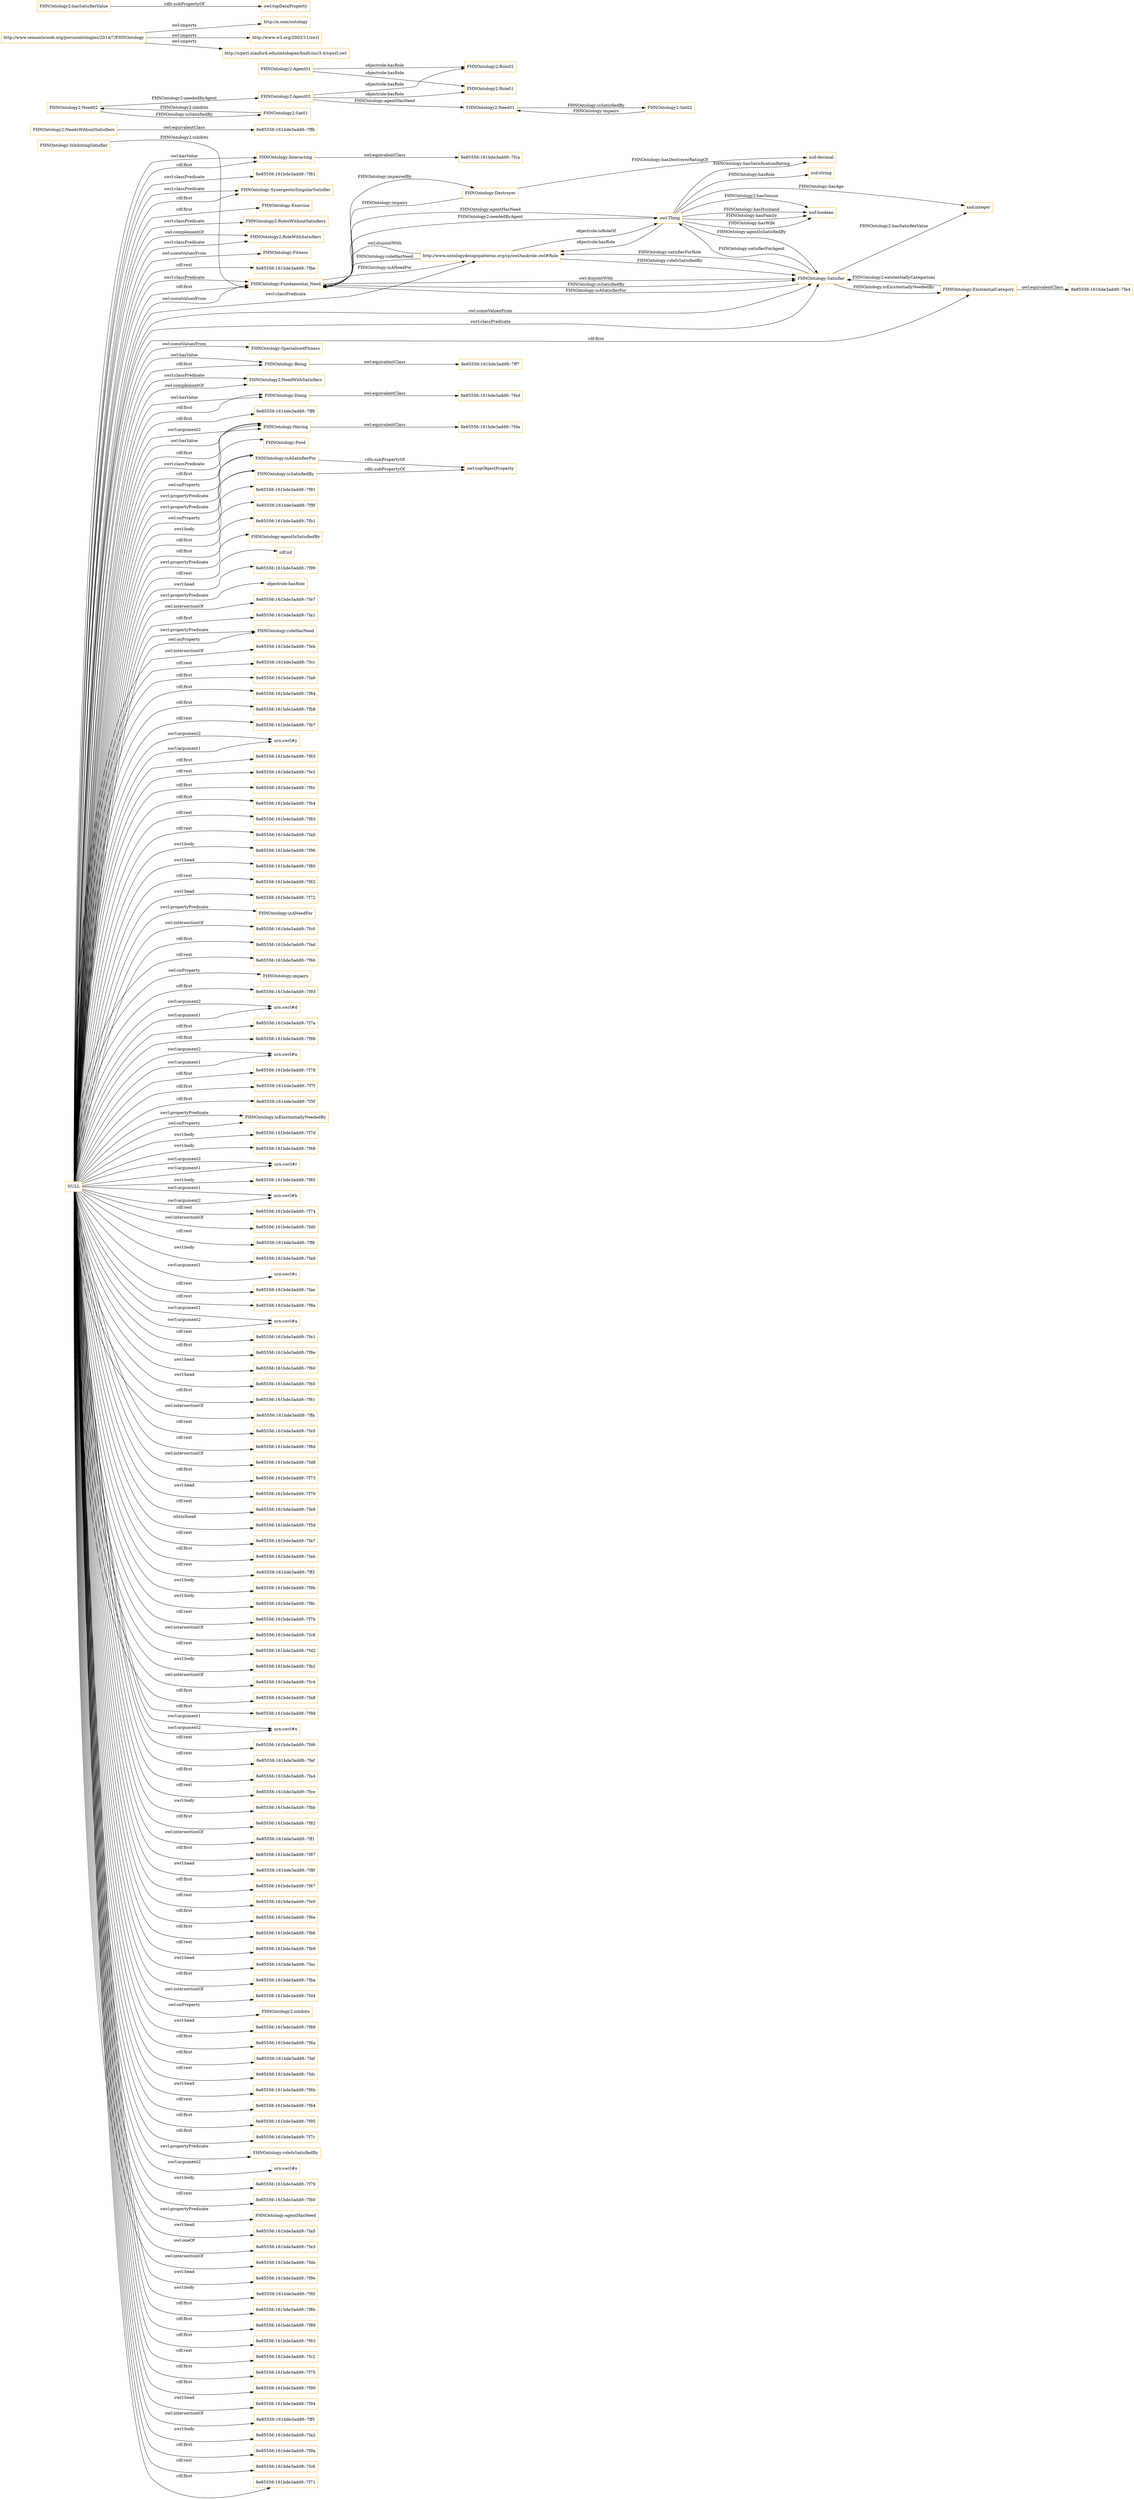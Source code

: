 digraph ar2dtool_diagram { 
rankdir=LR;
size="1501"
node [shape = rectangle, color="orange"]; "8e85556:161bde3add9:-7fca" "8e85556:161bde3add9:-7f81" "8e85556:161bde3add9:-7ff7" "FHNOntology:SynergesticSingularSatisfier" "FHNOntology2:NeedsWithoutSatisfiers" "FHNOntology:Exercise" "FHNOntology:Destroyer" "FHNOntology2:RolesWithoutSatisfiers" "8e85556:161bde3add9:-7fda" "FHNOntology2:RoleWithSatisfiers" "8e85556:161bde3add9:-7fed" "FHNOntology:Fitness" "FHNOntology:Fundamental_Need" "FHNOntology:SpecializedFitness" "FHNOntology:ExistentialCategory" "http://www.ontologydesignpatterns.org/cp/owl/taskrole.owl#Role" "FHNOntology:InhibitingSatisfier" "8e85556:161bde3add9:-7fe4" "FHNOntology:Being" "FHNOntology:Satisfier" "FHNOntology2:NeedWithSatisfiers" "FHNOntology:Doing" "FHNOntology:Interacting" "8e85556:161bde3add9:-7ff9" "FHNOntology:Having" "FHNOntology:Food" "8e85556:161bde3add9:-7ffb" ; /*classes style*/
	"FHNOntology:Interacting" -> "8e85556:161bde3add9:-7fca" [ label = "owl:equivalentClass" ];
	"FHNOntology:isASatisfierFor" -> "owl:topObjectProperty" [ label = "rdfs:subPropertyOf" ];
	"FHNOntology2:Need01" -> "FHNOntology2:Sat02" [ label = "FHNOntology:isSatisfiedBy" ];
	"FHNOntology:Fundamental_Need" -> "FHNOntology:Satisfier" [ label = "owl:disjointWith" ];
	"FHNOntology:Being" -> "8e85556:161bde3add9:-7ff7" [ label = "owl:equivalentClass" ];
	"FHNOntology:Doing" -> "8e85556:161bde3add9:-7fed" [ label = "owl:equivalentClass" ];
	"http://www.ontologydesignpatterns.org/cp/owl/taskrole.owl#Role" -> "FHNOntology:Fundamental_Need" [ label = "owl:disjointWith" ];
	"http://www.semanticweb.org/porco/ontologies/2014/7/FHNOntology" -> "http://a.com/ontology" [ label = "owl:imports" ];
	"http://www.semanticweb.org/porco/ontologies/2014/7/FHNOntology" -> "http://www.w3.org/2003/11/swrl" [ label = "owl:imports" ];
	"http://www.semanticweb.org/porco/ontologies/2014/7/FHNOntology" -> "http://sqwrl.stanford.edu/ontologies/built-ins/3.4/sqwrl.owl" [ label = "owl:imports" ];
	"FHNOntology2:Agent02" -> "FHNOntology2:Need01" [ label = "FHNOntology:agentHasNeed" ];
	"FHNOntology2:Agent02" -> "FHNOntology2:Role02" [ label = "objectrole:hasRole" ];
	"FHNOntology2:Agent02" -> "FHNOntology2:Role01" [ label = "objectrole:hasRole" ];
	"FHNOntology2:Sat02" -> "FHNOntology2:Need01" [ label = "FHNOntology:impairs" ];
	"FHNOntology2:NeedsWithoutSatisfiers" -> "8e85556:161bde3add9:-7ffb" [ label = "owl:equivalentClass" ];
	"NULL" -> "8e85556:161bde3add9:-7f91" [ label = "swrl:body" ];
	"NULL" -> "8e85556:161bde3add9:-7f9f" [ label = "rdf:first" ];
	"NULL" -> "8e85556:161bde3add9:-7fb1" [ label = "rdf:first" ];
	"NULL" -> "FHNOntology:agentIsSatisfiedBy" [ label = "swrl:propertyPredicate" ];
	"NULL" -> "rdf:nil" [ label = "rdf:rest" ];
	"NULL" -> "8e85556:161bde3add9:-7f99" [ label = "swrl:head" ];
	"NULL" -> "objectrole:hasRole" [ label = "swrl:propertyPredicate" ];
	"NULL" -> "8e85556:161bde3add9:-7fe7" [ label = "owl:intersectionOf" ];
	"NULL" -> "8e85556:161bde3add9:-7fa1" [ label = "rdf:first" ];
	"NULL" -> "FHNOntology:roleHasNeed" [ label = "owl:onProperty" ];
	"NULL" -> "8e85556:161bde3add9:-7feb" [ label = "owl:intersectionOf" ];
	"NULL" -> "8e85556:161bde3add9:-7fcc" [ label = "rdf:rest" ];
	"NULL" -> "8e85556:161bde3add9:-7fa6" [ label = "rdf:first" ];
	"NULL" -> "8e85556:161bde3add9:-7f84" [ label = "rdf:first" ];
	"NULL" -> "FHNOntology:Interacting" [ label = "rdf:first" ];
	"NULL" -> "8e85556:161bde3add9:-7fb8" [ label = "rdf:first" ];
	"NULL" -> "8e85556:161bde3add9:-7fb7" [ label = "rdf:rest" ];
	"NULL" -> "urn:swrl#y" [ label = "swrl:argument1" ];
	"NULL" -> "8e85556:161bde3add9:-7f65" [ label = "rdf:first" ];
	"NULL" -> "8e85556:161bde3add9:-7fe2" [ label = "rdf:rest" ];
	"NULL" -> "FHNOntology:Doing" [ label = "rdf:first" ];
	"NULL" -> "8e85556:161bde3add9:-7f6c" [ label = "rdf:first" ];
	"NULL" -> "8e85556:161bde3add9:-7fb4" [ label = "rdf:first" ];
	"NULL" -> "FHNOntology:Satisfier" [ label = "swrl:classPredicate" ];
	"NULL" -> "8e85556:161bde3add9:-7f83" [ label = "rdf:rest" ];
	"NULL" -> "8e85556:161bde3add9:-7fa0" [ label = "rdf:rest" ];
	"NULL" -> "8e85556:161bde3add9:-7f96" [ label = "swrl:body" ];
	"NULL" -> "8e85556:161bde3add9:-7f80" [ label = "swrl:head" ];
	"NULL" -> "8e85556:161bde3add9:-7f62" [ label = "rdf:rest" ];
	"NULL" -> "8e85556:161bde3add9:-7f72" [ label = "swrl:head" ];
	"NULL" -> "FHNOntology:isANeedFor" [ label = "swrl:propertyPredicate" ];
	"NULL" -> "8e85556:161bde3add9:-7fc0" [ label = "owl:intersectionOf" ];
	"NULL" -> "8e85556:161bde3add9:-7fad" [ label = "rdf:first" ];
	"NULL" -> "8e85556:161bde3add9:-7f66" [ label = "rdf:rest" ];
	"NULL" -> "FHNOntology:impairs" [ label = "owl:onProperty" ];
	"NULL" -> "8e85556:161bde3add9:-7f93" [ label = "rdf:first" ];
	"NULL" -> "urn:swrl#d" [ label = "swrl:argument1" ];
	"NULL" -> "FHNOntology:Exercise" [ label = "rdf:first" ];
	"NULL" -> "8e85556:161bde3add9:-7f7a" [ label = "rdf:first" ];
	"NULL" -> "FHNOntology:Fundamental_Need" [ label = "rdf:first" ];
	"NULL" -> "8e85556:161bde3add9:-7f98" [ label = "rdf:first" ];
	"NULL" -> "urn:swrl#n" [ label = "swrl:argument1" ];
	"NULL" -> "8e85556:161bde3add9:-7f78" [ label = "rdf:first" ];
	"NULL" -> "urn:swrl#d" [ label = "swrl:argument2" ];
	"NULL" -> "8e85556:161bde3add9:-7f7f" [ label = "rdf:first" ];
	"NULL" -> "8e85556:161bde3add9:-7f5f" [ label = "rdf:first" ];
	"NULL" -> "FHNOntology:Being" [ label = "rdf:first" ];
	"NULL" -> "FHNOntology:isExistentiallyNeededBy" [ label = "owl:onProperty" ];
	"NULL" -> "8e85556:161bde3add9:-7f7d" [ label = "swrl:body" ];
	"NULL" -> "8e85556:161bde3add9:-7f68" [ label = "swrl:body" ];
	"NULL" -> "urn:swrl#r" [ label = "swrl:argument1" ];
	"NULL" -> "8e85556:161bde3add9:-7f85" [ label = "swrl:body" ];
	"NULL" -> "urn:swrl#b" [ label = "swrl:argument2" ];
	"NULL" -> "8e85556:161bde3add9:-7f74" [ label = "rdf:rest" ];
	"NULL" -> "8e85556:161bde3add9:-7fd0" [ label = "owl:intersectionOf" ];
	"NULL" -> "http://www.ontologydesignpatterns.org/cp/owl/taskrole.owl#Role" [ label = "swrl:classPredicate" ];
	"NULL" -> "FHNOntology:isSatisfiedBy" [ label = "owl:onProperty" ];
	"NULL" -> "FHNOntology:Having" [ label = "owl:hasValue" ];
	"NULL" -> "FHNOntology:Being" [ label = "owl:hasValue" ];
	"NULL" -> "8e85556:161bde3add9:-7ff8" [ label = "rdf:rest" ];
	"NULL" -> "FHNOntology:SynergesticSingularSatisfier" [ label = "rdf:first" ];
	"NULL" -> "8e85556:161bde3add9:-7fa9" [ label = "swrl:body" ];
	"NULL" -> "urn:swrl#c" [ label = "swrl:argument1" ];
	"NULL" -> "8e85556:161bde3add9:-7fae" [ label = "rdf:rest" ];
	"NULL" -> "8e85556:161bde3add9:-7f8a" [ label = "rdf:rest" ];
	"NULL" -> "urn:swrl#a" [ label = "swrl:argument2" ];
	"NULL" -> "8e85556:161bde3add9:-7fe1" [ label = "rdf:rest" ];
	"NULL" -> "8e85556:161bde3add9:-7f8e" [ label = "rdf:first" ];
	"NULL" -> "8e85556:161bde3add9:-7f60" [ label = "swrl:head" ];
	"NULL" -> "8e85556:161bde3add9:-7fb5" [ label = "swrl:head" ];
	"NULL" -> "8e85556:161bde3add9:-7f61" [ label = "rdf:first" ];
	"NULL" -> "8e85556:161bde3add9:-7ffa" [ label = "owl:intersectionOf" ];
	"NULL" -> "8e85556:161bde3add9:-7fe5" [ label = "rdf:rest" ];
	"NULL" -> "8e85556:161bde3add9:-7f6d" [ label = "rdf:rest" ];
	"NULL" -> "8e85556:161bde3add9:-7fd8" [ label = "owl:intersectionOf" ];
	"NULL" -> "urn:swrl#n" [ label = "swrl:argument2" ];
	"NULL" -> "8e85556:161bde3add9:-7f73" [ label = "rdf:first" ];
	"NULL" -> "8e85556:161bde3add9:-7f79" [ label = "swrl:head" ];
	"NULL" -> "FHNOntology:Food" [ label = "rdf:first" ];
	"NULL" -> "8e85556:161bde3add9:-7fe9" [ label = "rdf:rest" ];
	"NULL" -> "8e85556:161bde3add9:-7f5d" [ label = ":xhtmlhead" ];
	"NULL" -> "8e85556:161bde3add9:-7ff9" [ label = "rdf:first" ];
	"NULL" -> "urn:swrl#r" [ label = "swrl:argument2" ];
	"NULL" -> "8e85556:161bde3add9:-7fa7" [ label = "rdf:rest" ];
	"NULL" -> "FHNOntology:Having" [ label = "rdf:first" ];
	"NULL" -> "8e85556:161bde3add9:-7fab" [ label = "rdf:first" ];
	"NULL" -> "urn:swrl#y" [ label = "swrl:argument2" ];
	"NULL" -> "8e85556:161bde3add9:-7ff3" [ label = "rdf:rest" ];
	"NULL" -> "FHNOntology:Fundamental_Need" [ label = "owl:someValuesFrom" ];
	"NULL" -> "8e85556:161bde3add9:-7f9b" [ label = "swrl:body" ];
	"NULL" -> "FHNOntology2:NeedWithSatisfiers" [ label = "owl:complementOf" ];
	"NULL" -> "8e85556:161bde3add9:-7f8c" [ label = "swrl:body" ];
	"NULL" -> "8e85556:161bde3add9:-7f7b" [ label = "rdf:rest" ];
	"NULL" -> "8e85556:161bde3add9:-7fc8" [ label = "owl:intersectionOf" ];
	"NULL" -> "8e85556:161bde3add9:-7fd2" [ label = "rdf:rest" ];
	"NULL" -> "8e85556:161bde3add9:-7fb2" [ label = "swrl:body" ];
	"NULL" -> "8e85556:161bde3add9:-7fc4" [ label = "owl:intersectionOf" ];
	"NULL" -> "8e85556:161bde3add9:-7f81" [ label = "swrl:classPredicate" ];
	"NULL" -> "8e85556:161bde3add9:-7fa8" [ label = "rdf:first" ];
	"NULL" -> "8e85556:161bde3add9:-7f9d" [ label = "rdf:first" ];
	"NULL" -> "FHNOntology:isASatisfierFor" [ label = "swrl:propertyPredicate" ];
	"NULL" -> "FHNOntology:Doing" [ label = "owl:hasValue" ];
	"NULL" -> "urn:swrl#x" [ label = "swrl:argument2" ];
	"NULL" -> "FHNOntology:roleHasNeed" [ label = "swrl:propertyPredicate" ];
	"NULL" -> "8e85556:161bde3add9:-7fd6" [ label = "rdf:rest" ];
	"NULL" -> "8e85556:161bde3add9:-7fef" [ label = "rdf:rest" ];
	"NULL" -> "8e85556:161bde3add9:-7fa4" [ label = "rdf:first" ];
	"NULL" -> "8e85556:161bde3add9:-7fce" [ label = "rdf:rest" ];
	"NULL" -> "8e85556:161bde3add9:-7fbb" [ label = "swrl:body" ];
	"NULL" -> "8e85556:161bde3add9:-7f82" [ label = "rdf:first" ];
	"NULL" -> "FHNOntology:Fitness" [ label = "owl:someValuesFrom" ];
	"NULL" -> "8e85556:161bde3add9:-7ff1" [ label = "owl:intersectionOf" ];
	"NULL" -> "8e85556:161bde3add9:-7f87" [ label = "rdf:first" ];
	"NULL" -> "8e85556:161bde3add9:-7f8f" [ label = "swrl:head" ];
	"NULL" -> "8e85556:161bde3add9:-7f67" [ label = "rdf:first" ];
	"NULL" -> "8e85556:161bde3add9:-7fe0" [ label = "rdf:rest" ];
	"NULL" -> "8e85556:161bde3add9:-7f6e" [ label = "rdf:first" ];
	"NULL" -> "FHNOntology:SynergesticSingularSatisfier" [ label = "swrl:classPredicate" ];
	"NULL" -> "8e85556:161bde3add9:-7fb6" [ label = "rdf:first" ];
	"NULL" -> "8e85556:161bde3add9:-7fb9" [ label = "rdf:rest" ];
	"NULL" -> "8e85556:161bde3add9:-7fac" [ label = "swrl:head" ];
	"NULL" -> "8e85556:161bde3add9:-7fba" [ label = "rdf:first" ];
	"NULL" -> "FHNOntology:isASatisfierFor" [ label = "owl:onProperty" ];
	"NULL" -> "8e85556:161bde3add9:-7fd4" [ label = "owl:intersectionOf" ];
	"NULL" -> "FHNOntology2:inhibits" [ label = "owl:onProperty" ];
	"NULL" -> "8e85556:161bde3add9:-7f88" [ label = "swrl:head" ];
	"NULL" -> "8e85556:161bde3add9:-7f6a" [ label = "rdf:first" ];
	"NULL" -> "8e85556:161bde3add9:-7faf" [ label = "rdf:first" ];
	"NULL" -> "8e85556:161bde3add9:-7fdc" [ label = "rdf:rest" ];
	"NULL" -> "FHNOntology2:RoleWithSatisfiers" [ label = "swrl:classPredicate" ];
	"NULL" -> "8e85556:161bde3add9:-7f6b" [ label = "swrl:head" ];
	"NULL" -> "8e85556:161bde3add9:-7f64" [ label = "rdf:rest" ];
	"NULL" -> "8e85556:161bde3add9:-7f95" [ label = "rdf:first" ];
	"NULL" -> "FHNOntology:Having" [ label = "swrl:classPredicate" ];
	"NULL" -> "urn:swrl#x" [ label = "swrl:argument1" ];
	"NULL" -> "8e85556:161bde3add9:-7f7c" [ label = "rdf:first" ];
	"NULL" -> "FHNOntology:isExistentiallyNeededBy" [ label = "swrl:propertyPredicate" ];
	"NULL" -> "FHNOntology:roleIsSatisfiedBy" [ label = "swrl:propertyPredicate" ];
	"NULL" -> "urn:swrl#s" [ label = "swrl:argument2" ];
	"NULL" -> "FHNOntology:Interacting" [ label = "owl:hasValue" ];
	"NULL" -> "8e85556:161bde3add9:-7f76" [ label = "swrl:body" ];
	"NULL" -> "FHNOntology:Satisfier" [ label = "owl:someValuesFrom" ];
	"NULL" -> "8e85556:161bde3add9:-7fb0" [ label = "rdf:rest" ];
	"NULL" -> "FHNOntology:ExistentialCategory" [ label = "rdf:first" ];
	"NULL" -> "FHNOntology:agentHasNeed" [ label = "swrl:propertyPredicate" ];
	"NULL" -> "8e85556:161bde3add9:-7fa5" [ label = "swrl:head" ];
	"NULL" -> "8e85556:161bde3add9:-7fe3" [ label = "owl:oneOf" ];
	"NULL" -> "FHNOntology:isSatisfiedBy" [ label = "swrl:propertyPredicate" ];
	"NULL" -> "urn:swrl#a" [ label = "swrl:argument1" ];
	"NULL" -> "8e85556:161bde3add9:-7fde" [ label = "owl:intersectionOf" ];
	"NULL" -> "8e85556:161bde3add9:-7f9e" [ label = "swrl:head" ];
	"NULL" -> "8e85556:161bde3add9:-7f6f" [ label = "swrl:body" ];
	"NULL" -> "8e85556:161bde3add9:-7f8b" [ label = "rdf:first" ];
	"NULL" -> "FHNOntology:SpecializedFitness" [ label = "owl:someValuesFrom" ];
	"NULL" -> "FHNOntology2:RoleWithSatisfiers" [ label = "owl:complementOf" ];
	"NULL" -> "FHNOntology:Having" [ label = "swrl:argument2" ];
	"NULL" -> "8e85556:161bde3add9:-7f89" [ label = "rdf:first" ];
	"NULL" -> "FHNOntology:Fundamental_Need" [ label = "swrl:classPredicate" ];
	"NULL" -> "8e85556:161bde3add9:-7f63" [ label = "rdf:first" ];
	"NULL" -> "8e85556:161bde3add9:-7fc2" [ label = "rdf:rest" ];
	"NULL" -> "urn:swrl#b" [ label = "swrl:argument1" ];
	"NULL" -> "8e85556:161bde3add9:-7f75" [ label = "rdf:first" ];
	"NULL" -> "8e85556:161bde3add9:-7f90" [ label = "rdf:first" ];
	"NULL" -> "8e85556:161bde3add9:-7f94" [ label = "swrl:head" ];
	"NULL" -> "8e85556:161bde3add9:-7ff5" [ label = "owl:intersectionOf" ];
	"NULL" -> "8e85556:161bde3add9:-7fa2" [ label = "swrl:body" ];
	"NULL" -> "8e85556:161bde3add9:-7f9a" [ label = "rdf:first" ];
	"NULL" -> "8e85556:161bde3add9:-7fc6" [ label = "rdf:rest" ];
	"NULL" -> "FHNOntology2:NeedWithSatisfiers" [ label = "swrl:classPredicate" ];
	"NULL" -> "FHNOntology2:RolesWithoutSatisfiers" [ label = "swrl:classPredicate" ];
	"NULL" -> "8e85556:161bde3add9:-7f71" [ label = "rdf:first" ];
	"NULL" -> "8e85556:161bde3add9:-7fbe" [ label = "rdf:rest" ];
	"FHNOntology2:Agent01" -> "FHNOntology2:Role02" [ label = "objectrole:hasRole" ];
	"FHNOntology2:Agent01" -> "FHNOntology2:Role01" [ label = "objectrole:hasRole" ];
	"FHNOntology:ExistentialCategory" -> "8e85556:161bde3add9:-7fe4" [ label = "owl:equivalentClass" ];
	"FHNOntology2:Sat01" -> "FHNOntology2:Need02" [ label = "FHNOntology2:inhibits" ];
	"FHNOntology2:hasSatisfierValue" -> "owl:topDataProperty" [ label = "rdfs:subPropertyOf" ];
	"FHNOntology:Having" -> "8e85556:161bde3add9:-7fda" [ label = "owl:equivalentClass" ];
	"FHNOntology:isSatisfiedBy" -> "owl:topObjectProperty" [ label = "rdfs:subPropertyOf" ];
	"FHNOntology2:Need02" -> "FHNOntology2:Sat01" [ label = "FHNOntology:isSatisfiedBy" ];
	"FHNOntology2:Need02" -> "FHNOntology2:Agent02" [ label = "FHNOntology2:neededByAgent" ];
	"FHNOntology:Fundamental_Need" -> "FHNOntology:Satisfier" [ label = "FHNOntology:isSatisfiedBy" ];
	"owl:Thing" -> "xsd:boolean" [ label = "FHNOntology:hasFamily" ];
	"owl:Thing" -> "xsd:integer" [ label = "FHNOntology:hasAge" ];
	"FHNOntology:Satisfier" -> "FHNOntology:ExistentialCategory" [ label = "FHNOntology:isExistentiallyNeededBy" ];
	"owl:Thing" -> "FHNOntology:Fundamental_Need" [ label = "FHNOntology:agentHasNeed" ];
	"FHNOntology:Fundamental_Need" -> "owl:Thing" [ label = "FHNOntology2:neededByAgent" ];
	"FHNOntology:Satisfier" -> "owl:Thing" [ label = "FHNOntology:satisfierForAgent" ];
	"owl:Thing" -> "FHNOntology:Satisfier" [ label = "FHNOntology:agentIsSatisfiedBy" ];
	"FHNOntology:Satisfier" -> "xsd:integer" [ label = "FHNOntology2:hasSatisfierValue" ];
	"owl:Thing" -> "http://www.ontologydesignpatterns.org/cp/owl/taskrole.owl#Role" [ label = "objectrole:hasRole" ];
	"FHNOntology:Destroyer" -> "xsd:decimal" [ label = "FHNOntology:hasDestroyerRatingOf" ];
	"FHNOntology:InhibitingSatisfier" -> "FHNOntology:Fundamental_Need" [ label = "FHNOntology2:inhibits" ];
	"owl:Thing" -> "xsd:decimal" [ label = "FHNOntology:hasSatisficationRating" ];
	"owl:Thing" -> "xsd:boolean" [ label = "FHNOntology:hasWife" ];
	"owl:Thing" -> "xsd:boolean" [ label = "FHNOntology2:hasSensor" ];
	"FHNOntology:Fundamental_Need" -> "FHNOntology:Destroyer" [ label = "FHNOntology:impairedBy" ];
	"http://www.ontologydesignpatterns.org/cp/owl/taskrole.owl#Role" -> "FHNOntology:Satisfier" [ label = "FHNOntology:roleIsSatisfiedBy" ];
	"FHNOntology:Satisfier" -> "FHNOntology:Fundamental_Need" [ label = "FHNOntology:isASatisfierFor" ];
	"http://www.ontologydesignpatterns.org/cp/owl/taskrole.owl#Role" -> "FHNOntology:Fundamental_Need" [ label = "FHNOntology:roleHasNeed" ];
	"FHNOntology:Satisfier" -> "http://www.ontologydesignpatterns.org/cp/owl/taskrole.owl#Role" [ label = "FHNOntology:satisfierForRole" ];
	"FHNOntology:Fundamental_Need" -> "http://www.ontologydesignpatterns.org/cp/owl/taskrole.owl#Role" [ label = "FHNOntology:isANeedFor" ];
	"FHNOntology:ExistentialCategory" -> "FHNOntology:Satisfier" [ label = "FHNOntology2:existentiallyCategorizes" ];
	"owl:Thing" -> "xsd:boolean" [ label = "FHNOntology:hasHusband" ];
	"owl:Thing" -> "xsd:string" [ label = "FHNOntology:hasRole" ];
	"FHNOntology:Destroyer" -> "FHNOntology:Fundamental_Need" [ label = "FHNOntology:impairs" ];
	"http://www.ontologydesignpatterns.org/cp/owl/taskrole.owl#Role" -> "owl:Thing" [ label = "objectrole:isRoleOf" ];

}

